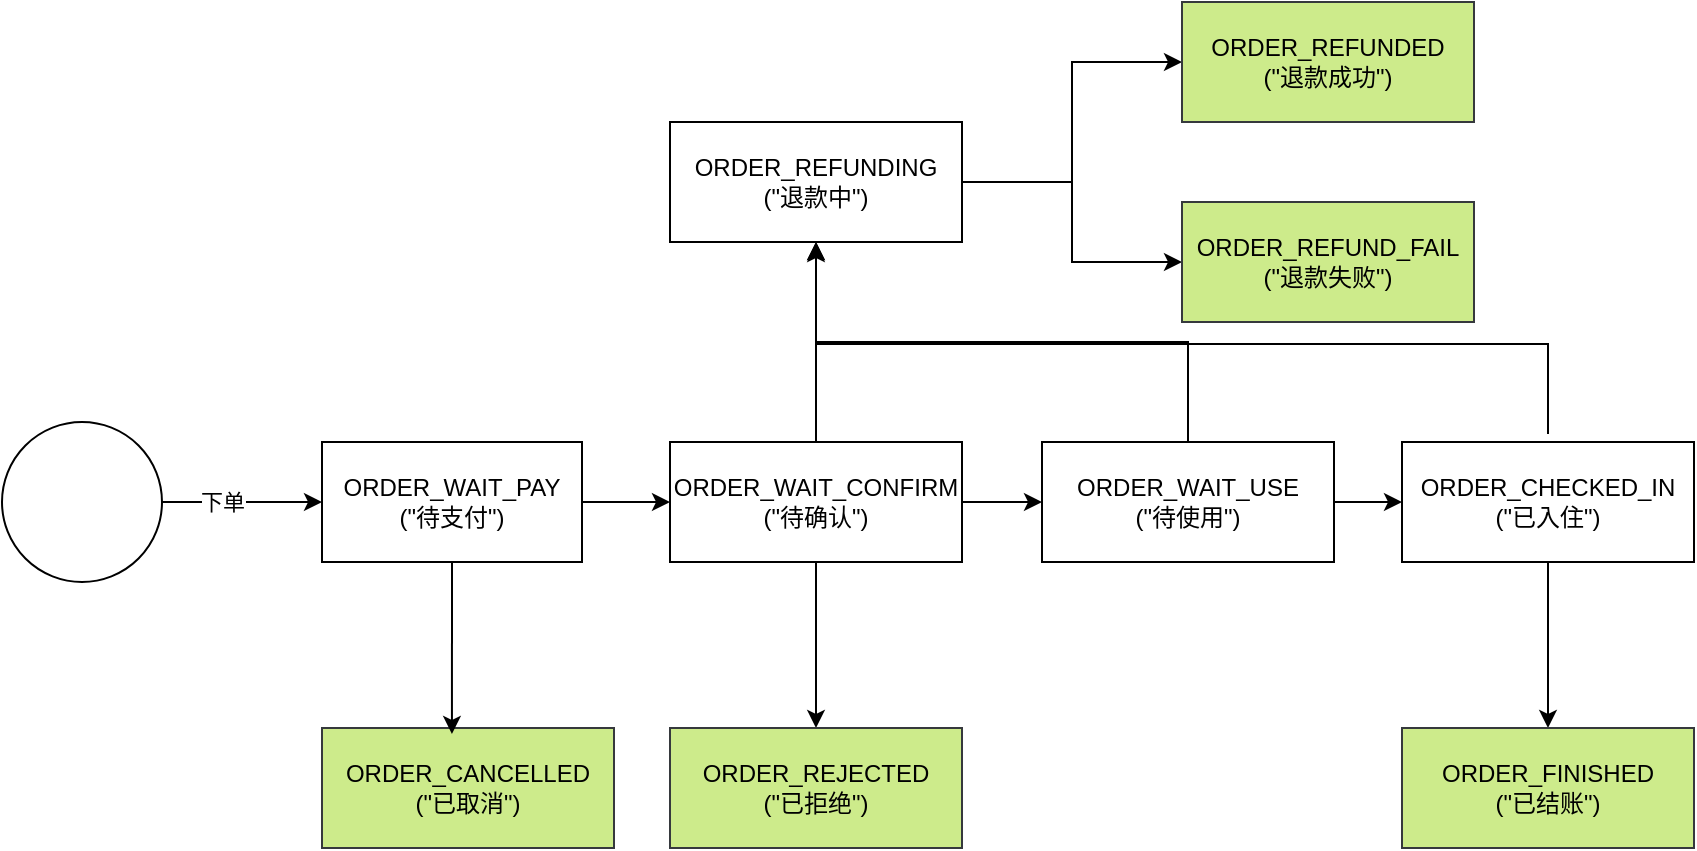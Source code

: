 <mxfile version="24.8.4">
  <diagram name="第 1 页" id="c6OIHfjFz0FsuGp-9Wa2">
    <mxGraphModel dx="954" dy="528" grid="1" gridSize="10" guides="1" tooltips="1" connect="1" arrows="1" fold="1" page="1" pageScale="1" pageWidth="827" pageHeight="1169" math="0" shadow="0">
      <root>
        <mxCell id="0" />
        <mxCell id="1" parent="0" />
        <mxCell id="nBbI-WNCIoYUmye85lhI-3" style="edgeStyle=orthogonalEdgeStyle;rounded=0;orthogonalLoop=1;jettySize=auto;html=1;exitX=1;exitY=0.5;exitDx=0;exitDy=0;entryX=0;entryY=0.5;entryDx=0;entryDy=0;" edge="1" parent="1" source="nBbI-WNCIoYUmye85lhI-1" target="nBbI-WNCIoYUmye85lhI-2">
          <mxGeometry relative="1" as="geometry" />
        </mxCell>
        <mxCell id="nBbI-WNCIoYUmye85lhI-4" value="下单" style="edgeLabel;html=1;align=center;verticalAlign=middle;resizable=0;points=[];" vertex="1" connectable="0" parent="nBbI-WNCIoYUmye85lhI-3">
          <mxGeometry x="-0.25" y="-3" relative="1" as="geometry">
            <mxPoint y="-3" as="offset" />
          </mxGeometry>
        </mxCell>
        <mxCell id="nBbI-WNCIoYUmye85lhI-1" value="" style="ellipse;whiteSpace=wrap;html=1;aspect=fixed;" vertex="1" parent="1">
          <mxGeometry x="80" y="230" width="80" height="80" as="geometry" />
        </mxCell>
        <mxCell id="nBbI-WNCIoYUmye85lhI-6" value="" style="edgeStyle=orthogonalEdgeStyle;rounded=0;orthogonalLoop=1;jettySize=auto;html=1;" edge="1" parent="1" source="nBbI-WNCIoYUmye85lhI-2" target="nBbI-WNCIoYUmye85lhI-5">
          <mxGeometry relative="1" as="geometry" />
        </mxCell>
        <mxCell id="nBbI-WNCIoYUmye85lhI-2" value="ORDER_WAIT_PAY&lt;div&gt;(&quot;待支付&quot;)&lt;/div&gt;" style="rounded=0;whiteSpace=wrap;html=1;" vertex="1" parent="1">
          <mxGeometry x="240" y="240" width="130" height="60" as="geometry" />
        </mxCell>
        <mxCell id="nBbI-WNCIoYUmye85lhI-8" value="" style="edgeStyle=orthogonalEdgeStyle;rounded=0;orthogonalLoop=1;jettySize=auto;html=1;" edge="1" parent="1" source="nBbI-WNCIoYUmye85lhI-5" target="nBbI-WNCIoYUmye85lhI-7">
          <mxGeometry relative="1" as="geometry" />
        </mxCell>
        <mxCell id="nBbI-WNCIoYUmye85lhI-23" style="edgeStyle=orthogonalEdgeStyle;rounded=0;orthogonalLoop=1;jettySize=auto;html=1;exitX=0.5;exitY=1;exitDx=0;exitDy=0;entryX=0.5;entryY=0;entryDx=0;entryDy=0;" edge="1" parent="1" source="nBbI-WNCIoYUmye85lhI-5" target="nBbI-WNCIoYUmye85lhI-14">
          <mxGeometry relative="1" as="geometry" />
        </mxCell>
        <mxCell id="nBbI-WNCIoYUmye85lhI-24" value="" style="edgeStyle=orthogonalEdgeStyle;rounded=0;orthogonalLoop=1;jettySize=auto;html=1;" edge="1" parent="1" source="nBbI-WNCIoYUmye85lhI-5" target="nBbI-WNCIoYUmye85lhI-15">
          <mxGeometry relative="1" as="geometry" />
        </mxCell>
        <mxCell id="nBbI-WNCIoYUmye85lhI-5" value="ORDER_WAIT_CONFIRM&lt;div&gt;(&quot;待确认&quot;)&lt;/div&gt;" style="rounded=0;whiteSpace=wrap;html=1;" vertex="1" parent="1">
          <mxGeometry x="414" y="240" width="146" height="60" as="geometry" />
        </mxCell>
        <mxCell id="nBbI-WNCIoYUmye85lhI-10" value="" style="edgeStyle=orthogonalEdgeStyle;rounded=0;orthogonalLoop=1;jettySize=auto;html=1;" edge="1" parent="1" source="nBbI-WNCIoYUmye85lhI-7" target="nBbI-WNCIoYUmye85lhI-9">
          <mxGeometry relative="1" as="geometry" />
        </mxCell>
        <mxCell id="nBbI-WNCIoYUmye85lhI-27" style="edgeStyle=orthogonalEdgeStyle;rounded=0;orthogonalLoop=1;jettySize=auto;html=1;exitX=0.5;exitY=0;exitDx=0;exitDy=0;entryX=0.5;entryY=1;entryDx=0;entryDy=0;" edge="1" parent="1" source="nBbI-WNCIoYUmye85lhI-7" target="nBbI-WNCIoYUmye85lhI-15">
          <mxGeometry relative="1" as="geometry" />
        </mxCell>
        <mxCell id="nBbI-WNCIoYUmye85lhI-7" value="ORDER_WAIT_USE&lt;div&gt;(&quot;待使用&quot;)&lt;br&gt;&lt;/div&gt;" style="rounded=0;whiteSpace=wrap;html=1;" vertex="1" parent="1">
          <mxGeometry x="600" y="240" width="146" height="60" as="geometry" />
        </mxCell>
        <mxCell id="nBbI-WNCIoYUmye85lhI-12" value="" style="edgeStyle=orthogonalEdgeStyle;rounded=0;orthogonalLoop=1;jettySize=auto;html=1;" edge="1" parent="1" source="nBbI-WNCIoYUmye85lhI-9" target="nBbI-WNCIoYUmye85lhI-11">
          <mxGeometry relative="1" as="geometry" />
        </mxCell>
        <mxCell id="nBbI-WNCIoYUmye85lhI-28" style="edgeStyle=orthogonalEdgeStyle;rounded=0;orthogonalLoop=1;jettySize=auto;html=1;entryX=0.5;entryY=1;entryDx=0;entryDy=0;exitX=0.5;exitY=0;exitDx=0;exitDy=0;" edge="1" parent="1">
          <mxGeometry relative="1" as="geometry">
            <mxPoint x="853" y="236" as="sourcePoint" />
            <mxPoint x="487" y="141" as="targetPoint" />
            <Array as="points">
              <mxPoint x="853" y="191" />
              <mxPoint x="487" y="191" />
            </Array>
          </mxGeometry>
        </mxCell>
        <mxCell id="nBbI-WNCIoYUmye85lhI-9" value="&lt;div&gt;ORDER_CHECKED_IN&lt;/div&gt;&lt;div&gt;(&quot;已入住&quot;)&lt;br&gt;&lt;/div&gt;" style="rounded=0;whiteSpace=wrap;html=1;" vertex="1" parent="1">
          <mxGeometry x="780" y="240" width="146" height="60" as="geometry" />
        </mxCell>
        <mxCell id="nBbI-WNCIoYUmye85lhI-11" value="&lt;div&gt;ORDER_FINISHED&lt;/div&gt;&lt;div&gt;(&quot;已结账&quot;)&lt;br&gt;&lt;/div&gt;" style="rounded=0;whiteSpace=wrap;html=1;fillColor=#cdeb8b;strokeColor=#36393d;" vertex="1" parent="1">
          <mxGeometry x="780" y="383" width="146" height="60" as="geometry" />
        </mxCell>
        <mxCell id="nBbI-WNCIoYUmye85lhI-13" value="&lt;div&gt;ORDER_CANCELLED&lt;/div&gt;&lt;div&gt;(&quot;已取消&quot;)&lt;br&gt;&lt;/div&gt;" style="rounded=0;whiteSpace=wrap;html=1;fillColor=#cdeb8b;strokeColor=#36393d;" vertex="1" parent="1">
          <mxGeometry x="240" y="383" width="146" height="60" as="geometry" />
        </mxCell>
        <mxCell id="nBbI-WNCIoYUmye85lhI-14" value="&lt;div&gt;ORDER_REJECTED&lt;/div&gt;&lt;div&gt;(&quot;已拒绝&quot;)&lt;br&gt;&lt;/div&gt;" style="rounded=0;whiteSpace=wrap;html=1;fillColor=#cdeb8b;strokeColor=#36393d;" vertex="1" parent="1">
          <mxGeometry x="414" y="383" width="146" height="60" as="geometry" />
        </mxCell>
        <mxCell id="nBbI-WNCIoYUmye85lhI-25" value="" style="edgeStyle=orthogonalEdgeStyle;rounded=0;orthogonalLoop=1;jettySize=auto;html=1;" edge="1" parent="1" source="nBbI-WNCIoYUmye85lhI-15" target="nBbI-WNCIoYUmye85lhI-17">
          <mxGeometry relative="1" as="geometry" />
        </mxCell>
        <mxCell id="nBbI-WNCIoYUmye85lhI-26" style="edgeStyle=orthogonalEdgeStyle;rounded=0;orthogonalLoop=1;jettySize=auto;html=1;entryX=0;entryY=0.5;entryDx=0;entryDy=0;" edge="1" parent="1" source="nBbI-WNCIoYUmye85lhI-15" target="nBbI-WNCIoYUmye85lhI-16">
          <mxGeometry relative="1" as="geometry" />
        </mxCell>
        <mxCell id="nBbI-WNCIoYUmye85lhI-15" value="&lt;div&gt;ORDER_REFUNDING&lt;/div&gt;&lt;div&gt;(&quot;退款中&quot;)&lt;br&gt;&lt;/div&gt;" style="rounded=0;whiteSpace=wrap;html=1;" vertex="1" parent="1">
          <mxGeometry x="414" y="80" width="146" height="60" as="geometry" />
        </mxCell>
        <mxCell id="nBbI-WNCIoYUmye85lhI-16" value="&lt;div&gt;&lt;span style=&quot;background-color: initial;&quot;&gt;ORDER_REFUNDED&lt;/span&gt;&lt;br&gt;&lt;/div&gt;&lt;div&gt;(&quot;退款成功&quot;)&lt;br&gt;&lt;/div&gt;" style="rounded=0;whiteSpace=wrap;html=1;fillColor=#cdeb8b;strokeColor=#36393d;" vertex="1" parent="1">
          <mxGeometry x="670" y="20" width="146" height="60" as="geometry" />
        </mxCell>
        <mxCell id="nBbI-WNCIoYUmye85lhI-17" value="&lt;div&gt;ORDER_REFUND_FAIL&lt;/div&gt;&lt;div&gt;(&quot;退款失败&quot;)&lt;br&gt;&lt;/div&gt;" style="rounded=0;whiteSpace=wrap;html=1;fillColor=#cdeb8b;strokeColor=#36393d;" vertex="1" parent="1">
          <mxGeometry x="670" y="120" width="146" height="60" as="geometry" />
        </mxCell>
        <mxCell id="nBbI-WNCIoYUmye85lhI-21" style="edgeStyle=orthogonalEdgeStyle;rounded=0;orthogonalLoop=1;jettySize=auto;html=1;exitX=0.5;exitY=1;exitDx=0;exitDy=0;entryX=0.445;entryY=0.05;entryDx=0;entryDy=0;entryPerimeter=0;" edge="1" parent="1" source="nBbI-WNCIoYUmye85lhI-2" target="nBbI-WNCIoYUmye85lhI-13">
          <mxGeometry relative="1" as="geometry" />
        </mxCell>
      </root>
    </mxGraphModel>
  </diagram>
</mxfile>
